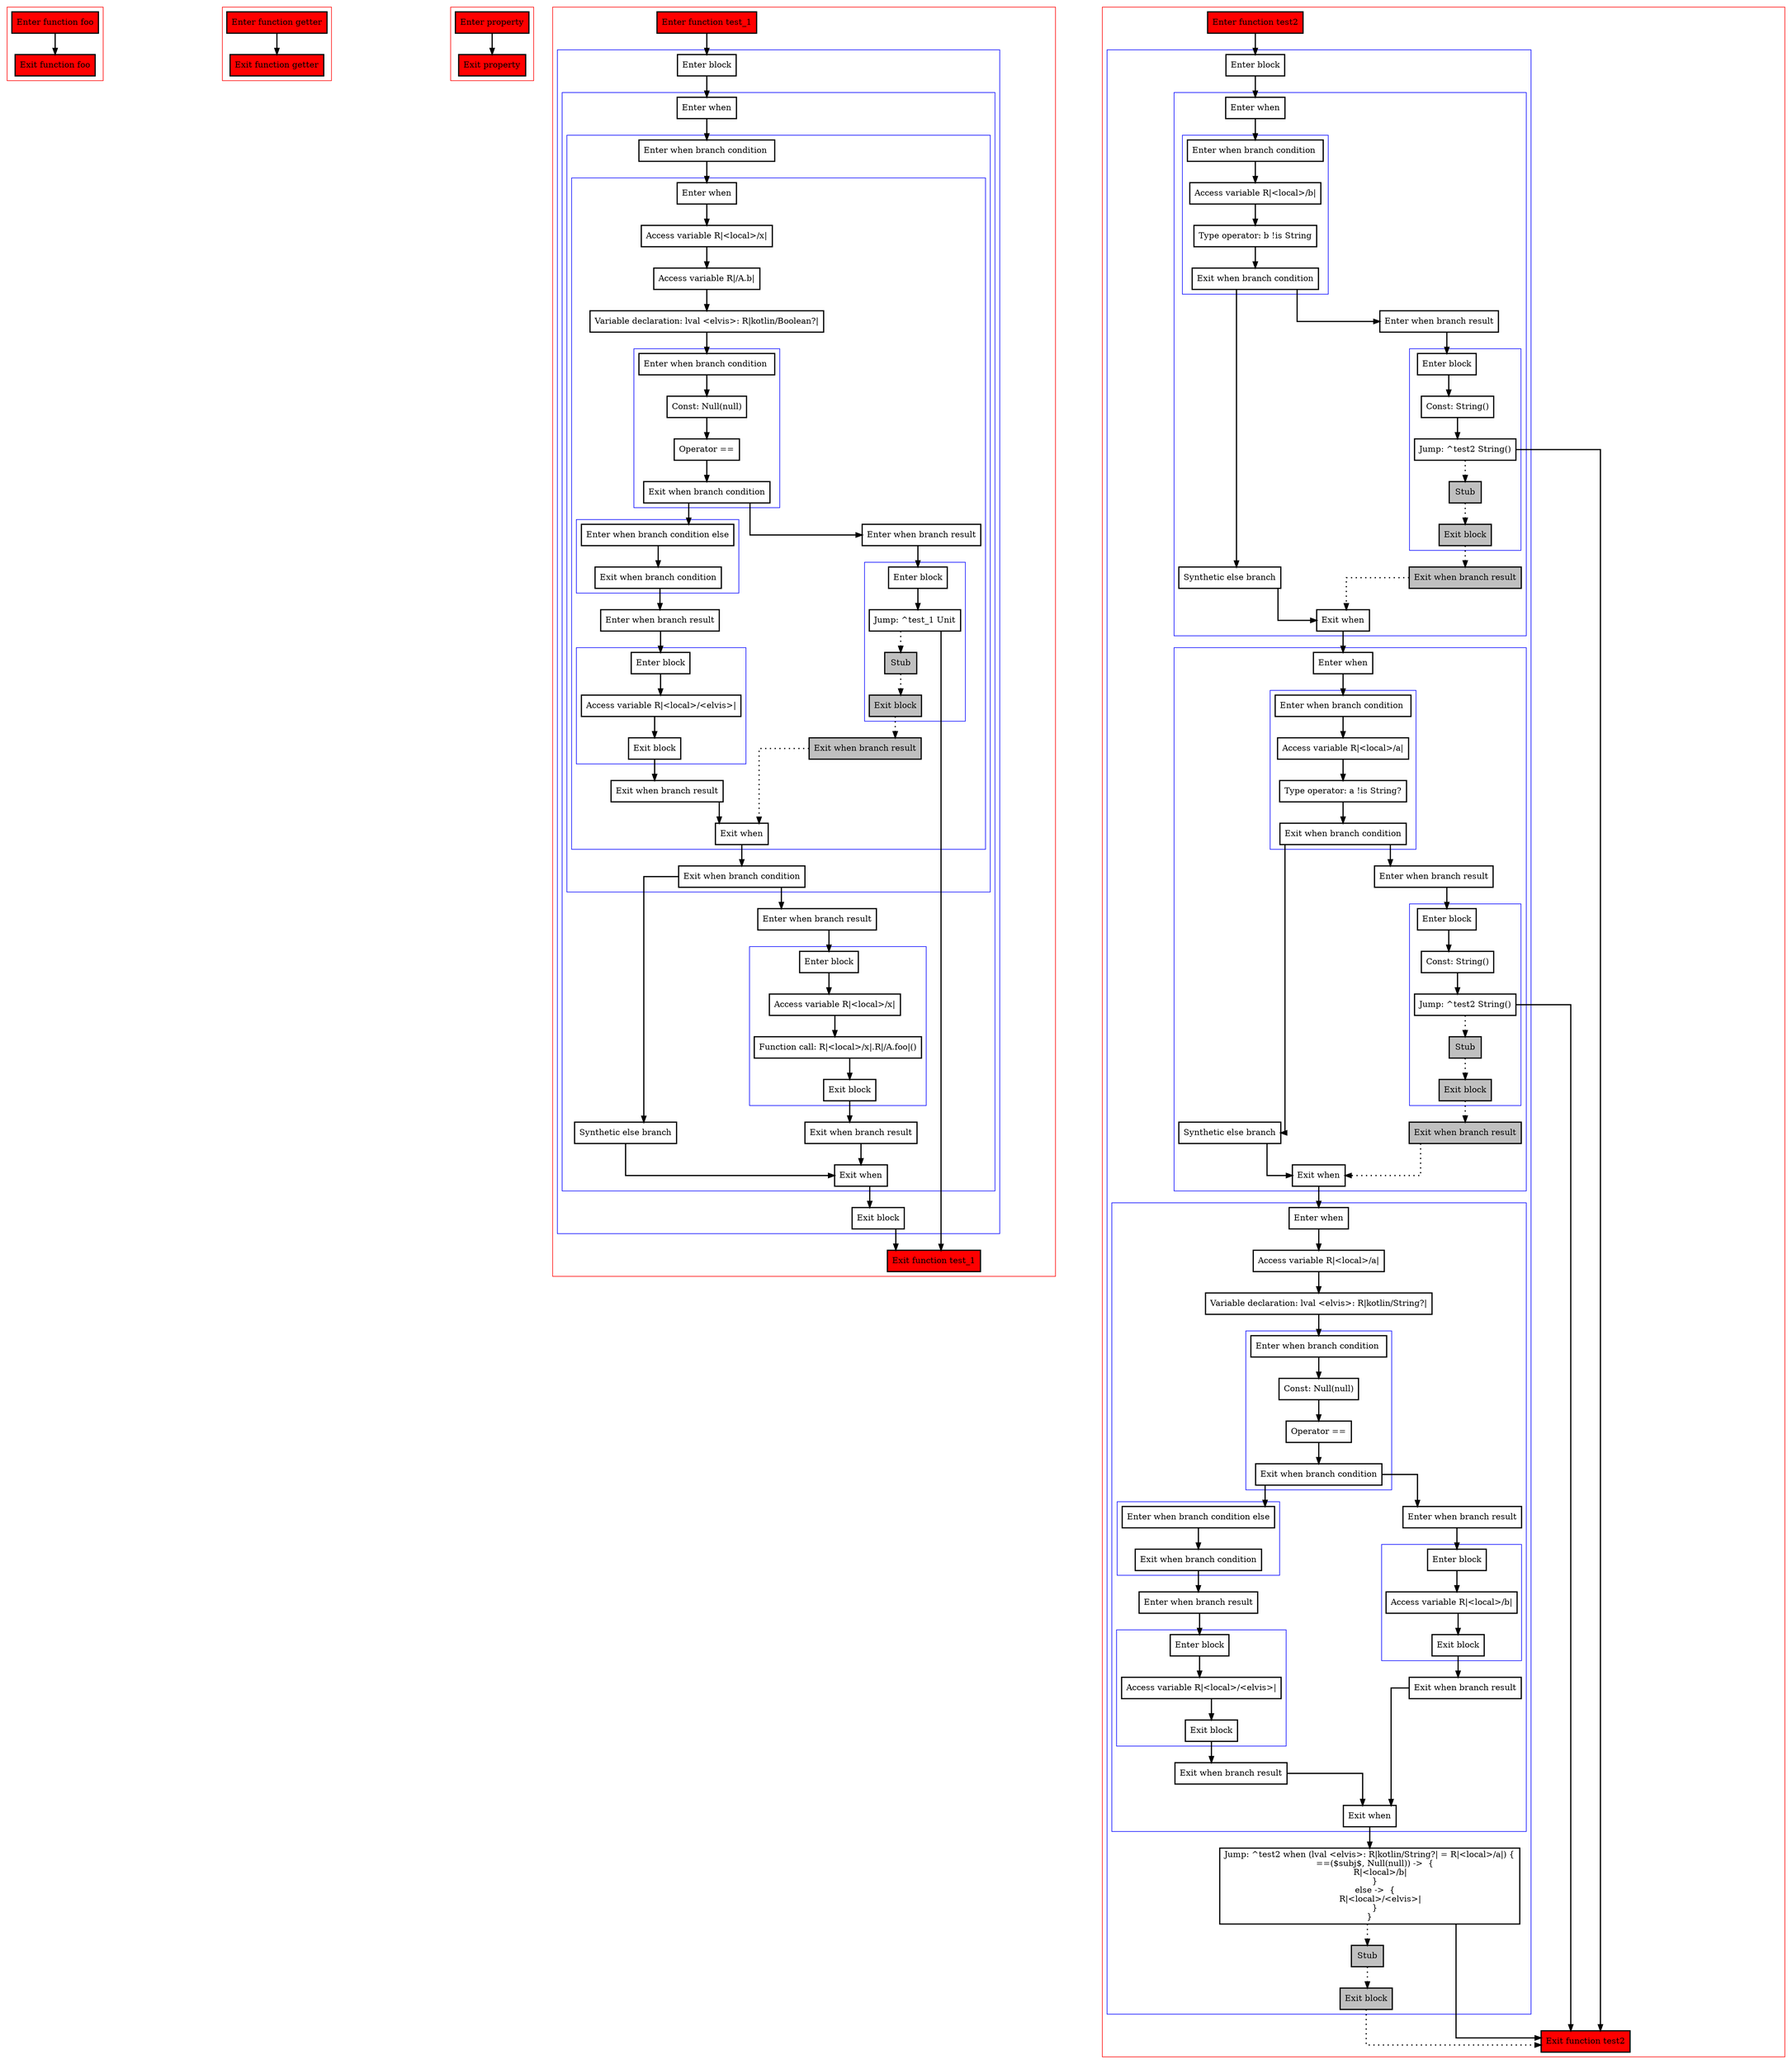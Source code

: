 digraph elvis_kt {
  graph [splines=ortho nodesep=3]
  node [shape=box penwidth=2]
  edge [penwidth=2]

  subgraph cluster_0 {
    color=red
    0 [label="Enter function foo" style="filled" fillcolor=red];
    1 [label="Exit function foo" style="filled" fillcolor=red];
  }

  0 -> {1};

  subgraph cluster_1 {
    color=red
    2 [label="Enter function getter" style="filled" fillcolor=red];
    3 [label="Exit function getter" style="filled" fillcolor=red];
  }

  2 -> {3};

  subgraph cluster_2 {
    color=red
    4 [label="Enter property" style="filled" fillcolor=red];
    5 [label="Exit property" style="filled" fillcolor=red];
  }

  4 -> {5};

  subgraph cluster_3 {
    color=red
    6 [label="Enter function test_1" style="filled" fillcolor=red];
    subgraph cluster_4 {
      color=blue
      7 [label="Enter block"];
      subgraph cluster_5 {
        color=blue
        8 [label="Enter when"];
        subgraph cluster_6 {
          color=blue
          9 [label="Enter when branch condition "];
          subgraph cluster_7 {
            color=blue
            10 [label="Enter when"];
            11 [label="Access variable R|<local>/x|"];
            12 [label="Access variable R|/A.b|"];
            13 [label="Variable declaration: lval <elvis>: R|kotlin/Boolean?|"];
            subgraph cluster_8 {
              color=blue
              14 [label="Enter when branch condition "];
              15 [label="Const: Null(null)"];
              16 [label="Operator =="];
              17 [label="Exit when branch condition"];
            }
            subgraph cluster_9 {
              color=blue
              18 [label="Enter when branch condition else"];
              19 [label="Exit when branch condition"];
            }
            20 [label="Enter when branch result"];
            subgraph cluster_10 {
              color=blue
              21 [label="Enter block"];
              22 [label="Access variable R|<local>/<elvis>|"];
              23 [label="Exit block"];
            }
            24 [label="Exit when branch result"];
            25 [label="Enter when branch result"];
            subgraph cluster_11 {
              color=blue
              26 [label="Enter block"];
              27 [label="Jump: ^test_1 Unit"];
              28 [label="Stub" style="filled" fillcolor=gray];
              29 [label="Exit block" style="filled" fillcolor=gray];
            }
            30 [label="Exit when branch result" style="filled" fillcolor=gray];
            31 [label="Exit when"];
          }
          32 [label="Exit when branch condition"];
        }
        33 [label="Synthetic else branch"];
        34 [label="Enter when branch result"];
        subgraph cluster_12 {
          color=blue
          35 [label="Enter block"];
          36 [label="Access variable R|<local>/x|"];
          37 [label="Function call: R|<local>/x|.R|/A.foo|()"];
          38 [label="Exit block"];
        }
        39 [label="Exit when branch result"];
        40 [label="Exit when"];
      }
      41 [label="Exit block"];
    }
    42 [label="Exit function test_1" style="filled" fillcolor=red];
  }

  6 -> {7};
  7 -> {8};
  8 -> {9};
  9 -> {10};
  10 -> {11};
  11 -> {12};
  12 -> {13};
  13 -> {14};
  14 -> {15};
  15 -> {16};
  16 -> {17};
  17 -> {25 18};
  18 -> {19};
  19 -> {20};
  20 -> {21};
  21 -> {22};
  22 -> {23};
  23 -> {24};
  24 -> {31};
  25 -> {26};
  26 -> {27};
  27 -> {42};
  27 -> {28} [style=dotted];
  28 -> {29} [style=dotted];
  29 -> {30} [style=dotted];
  30 -> {31} [style=dotted];
  31 -> {32};
  32 -> {34 33};
  33 -> {40};
  34 -> {35};
  35 -> {36};
  36 -> {37};
  37 -> {38};
  38 -> {39};
  39 -> {40};
  40 -> {41};
  41 -> {42};

  subgraph cluster_13 {
    color=red
    43 [label="Enter function test2" style="filled" fillcolor=red];
    subgraph cluster_14 {
      color=blue
      44 [label="Enter block"];
      subgraph cluster_15 {
        color=blue
        45 [label="Enter when"];
        subgraph cluster_16 {
          color=blue
          46 [label="Enter when branch condition "];
          47 [label="Access variable R|<local>/b|"];
          48 [label="Type operator: b !is String"];
          49 [label="Exit when branch condition"];
        }
        50 [label="Synthetic else branch"];
        51 [label="Enter when branch result"];
        subgraph cluster_17 {
          color=blue
          52 [label="Enter block"];
          53 [label="Const: String()"];
          54 [label="Jump: ^test2 String()"];
          55 [label="Stub" style="filled" fillcolor=gray];
          56 [label="Exit block" style="filled" fillcolor=gray];
        }
        57 [label="Exit when branch result" style="filled" fillcolor=gray];
        58 [label="Exit when"];
      }
      subgraph cluster_18 {
        color=blue
        59 [label="Enter when"];
        subgraph cluster_19 {
          color=blue
          60 [label="Enter when branch condition "];
          61 [label="Access variable R|<local>/a|"];
          62 [label="Type operator: a !is String?"];
          63 [label="Exit when branch condition"];
        }
        64 [label="Synthetic else branch"];
        65 [label="Enter when branch result"];
        subgraph cluster_20 {
          color=blue
          66 [label="Enter block"];
          67 [label="Const: String()"];
          68 [label="Jump: ^test2 String()"];
          69 [label="Stub" style="filled" fillcolor=gray];
          70 [label="Exit block" style="filled" fillcolor=gray];
        }
        71 [label="Exit when branch result" style="filled" fillcolor=gray];
        72 [label="Exit when"];
      }
      subgraph cluster_21 {
        color=blue
        73 [label="Enter when"];
        74 [label="Access variable R|<local>/a|"];
        75 [label="Variable declaration: lval <elvis>: R|kotlin/String?|"];
        subgraph cluster_22 {
          color=blue
          76 [label="Enter when branch condition "];
          77 [label="Const: Null(null)"];
          78 [label="Operator =="];
          79 [label="Exit when branch condition"];
        }
        subgraph cluster_23 {
          color=blue
          80 [label="Enter when branch condition else"];
          81 [label="Exit when branch condition"];
        }
        82 [label="Enter when branch result"];
        subgraph cluster_24 {
          color=blue
          83 [label="Enter block"];
          84 [label="Access variable R|<local>/<elvis>|"];
          85 [label="Exit block"];
        }
        86 [label="Exit when branch result"];
        87 [label="Enter when branch result"];
        subgraph cluster_25 {
          color=blue
          88 [label="Enter block"];
          89 [label="Access variable R|<local>/b|"];
          90 [label="Exit block"];
        }
        91 [label="Exit when branch result"];
        92 [label="Exit when"];
      }
      93 [label="Jump: ^test2 when (lval <elvis>: R|kotlin/String?| = R|<local>/a|) {
    ==($subj$, Null(null)) ->  {
        R|<local>/b|
    }
    else ->  {
        R|<local>/<elvis>|
    }
}
"];
      94 [label="Stub" style="filled" fillcolor=gray];
      95 [label="Exit block" style="filled" fillcolor=gray];
    }
    96 [label="Exit function test2" style="filled" fillcolor=red];
  }

  43 -> {44};
  44 -> {45};
  45 -> {46};
  46 -> {47};
  47 -> {48};
  48 -> {49};
  49 -> {51 50};
  50 -> {58};
  51 -> {52};
  52 -> {53};
  53 -> {54};
  54 -> {96};
  54 -> {55} [style=dotted];
  55 -> {56} [style=dotted];
  56 -> {57} [style=dotted];
  57 -> {58} [style=dotted];
  58 -> {59};
  59 -> {60};
  60 -> {61};
  61 -> {62};
  62 -> {63};
  63 -> {65 64};
  64 -> {72};
  65 -> {66};
  66 -> {67};
  67 -> {68};
  68 -> {96};
  68 -> {69} [style=dotted];
  69 -> {70} [style=dotted];
  70 -> {71} [style=dotted];
  71 -> {72} [style=dotted];
  72 -> {73};
  73 -> {74};
  74 -> {75};
  75 -> {76};
  76 -> {77};
  77 -> {78};
  78 -> {79};
  79 -> {87 80};
  80 -> {81};
  81 -> {82};
  82 -> {83};
  83 -> {84};
  84 -> {85};
  85 -> {86};
  86 -> {92};
  87 -> {88};
  88 -> {89};
  89 -> {90};
  90 -> {91};
  91 -> {92};
  92 -> {93};
  93 -> {96};
  93 -> {94} [style=dotted];
  94 -> {95} [style=dotted];
  95 -> {96} [style=dotted];

}
